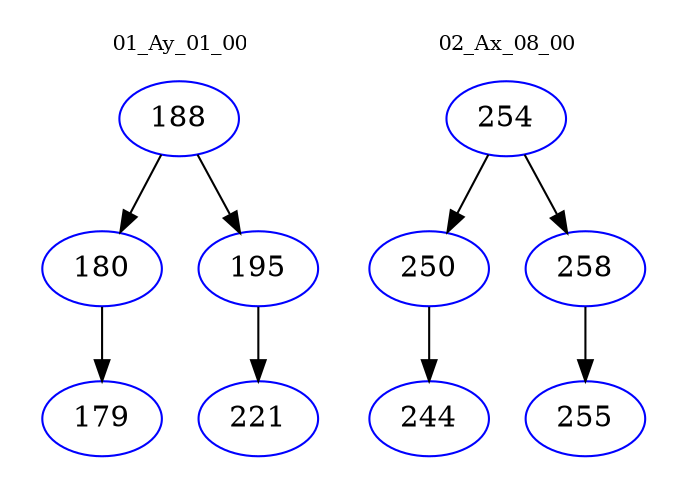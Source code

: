 digraph{
subgraph cluster_0 {
color = white
label = "01_Ay_01_00";
fontsize=10;
T0_188 [label="188", color="blue"]
T0_188 -> T0_180 [color="black"]
T0_180 [label="180", color="blue"]
T0_180 -> T0_179 [color="black"]
T0_179 [label="179", color="blue"]
T0_188 -> T0_195 [color="black"]
T0_195 [label="195", color="blue"]
T0_195 -> T0_221 [color="black"]
T0_221 [label="221", color="blue"]
}
subgraph cluster_1 {
color = white
label = "02_Ax_08_00";
fontsize=10;
T1_254 [label="254", color="blue"]
T1_254 -> T1_250 [color="black"]
T1_250 [label="250", color="blue"]
T1_250 -> T1_244 [color="black"]
T1_244 [label="244", color="blue"]
T1_254 -> T1_258 [color="black"]
T1_258 [label="258", color="blue"]
T1_258 -> T1_255 [color="black"]
T1_255 [label="255", color="blue"]
}
}
